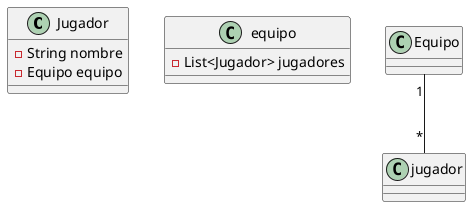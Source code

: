 @startuml
class Jugador{
    -String nombre
    -Equipo equipo
}

class equipo{
    -List<Jugador> jugadores
}

Equipo "1" -- "*" jugador

@enduml